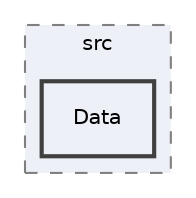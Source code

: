 digraph "D:/source/c#/DummyPhotoshop/DummyPhotoshop/src/Data"
{
 // LATEX_PDF_SIZE
  edge [fontname="Helvetica",fontsize="10",labelfontname="Helvetica",labelfontsize="10"];
  node [fontname="Helvetica",fontsize="10",shape=record];
  compound=true
  subgraph clusterdir_2b96d0357116060162d8bea8bc00efbc {
    graph [ bgcolor="#edf0f7", pencolor="grey50", style="filled,dashed,", label="src", fontname="Helvetica", fontsize="10", URL="dir_2b96d0357116060162d8bea8bc00efbc.html"]
  dir_763dc47a5fcbcc88f0c6a06278e8dcff [shape=box, label="Data", style="filled,bold,", fillcolor="#edf0f7", color="grey25", URL="dir_763dc47a5fcbcc88f0c6a06278e8dcff.html"];
  }
}
